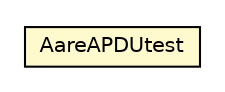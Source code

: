 #!/usr/local/bin/dot
#
# Class diagram 
# Generated by UMLGraph version R5_6-24-gf6e263 (http://www.umlgraph.org/)
#

digraph G {
	edge [fontname="Helvetica",fontsize=10,labelfontname="Helvetica",labelfontsize=10];
	node [fontname="Helvetica",fontsize=10,shape=plaintext];
	nodesep=0.25;
	ranksep=0.5;
	// org.universAAL.lddi.lib.ieeex73std.testchannel20601.AareAPDUtest
	c1855540 [label=<<table title="org.universAAL.lddi.lib.ieeex73std.testchannel20601.AareAPDUtest" border="0" cellborder="1" cellspacing="0" cellpadding="2" port="p" bgcolor="lemonChiffon" href="./AareAPDUtest.html">
		<tr><td><table border="0" cellspacing="0" cellpadding="1">
<tr><td align="center" balign="center"> AareAPDUtest </td></tr>
		</table></td></tr>
		</table>>, URL="./AareAPDUtest.html", fontname="Helvetica", fontcolor="black", fontsize=10.0];
}

